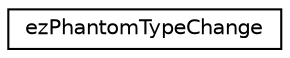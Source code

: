 digraph "Graphical Class Hierarchy"
{
 // LATEX_PDF_SIZE
  edge [fontname="Helvetica",fontsize="10",labelfontname="Helvetica",labelfontsize="10"];
  node [fontname="Helvetica",fontsize="10",shape=record];
  rankdir="LR";
  Node0 [label="ezPhantomTypeChange",height=0.2,width=0.4,color="black", fillcolor="white", style="filled",URL="$d0/dca/structez_phantom_type_change.htm",tooltip="Event message used by the ezPhantomRttiManager."];
}
